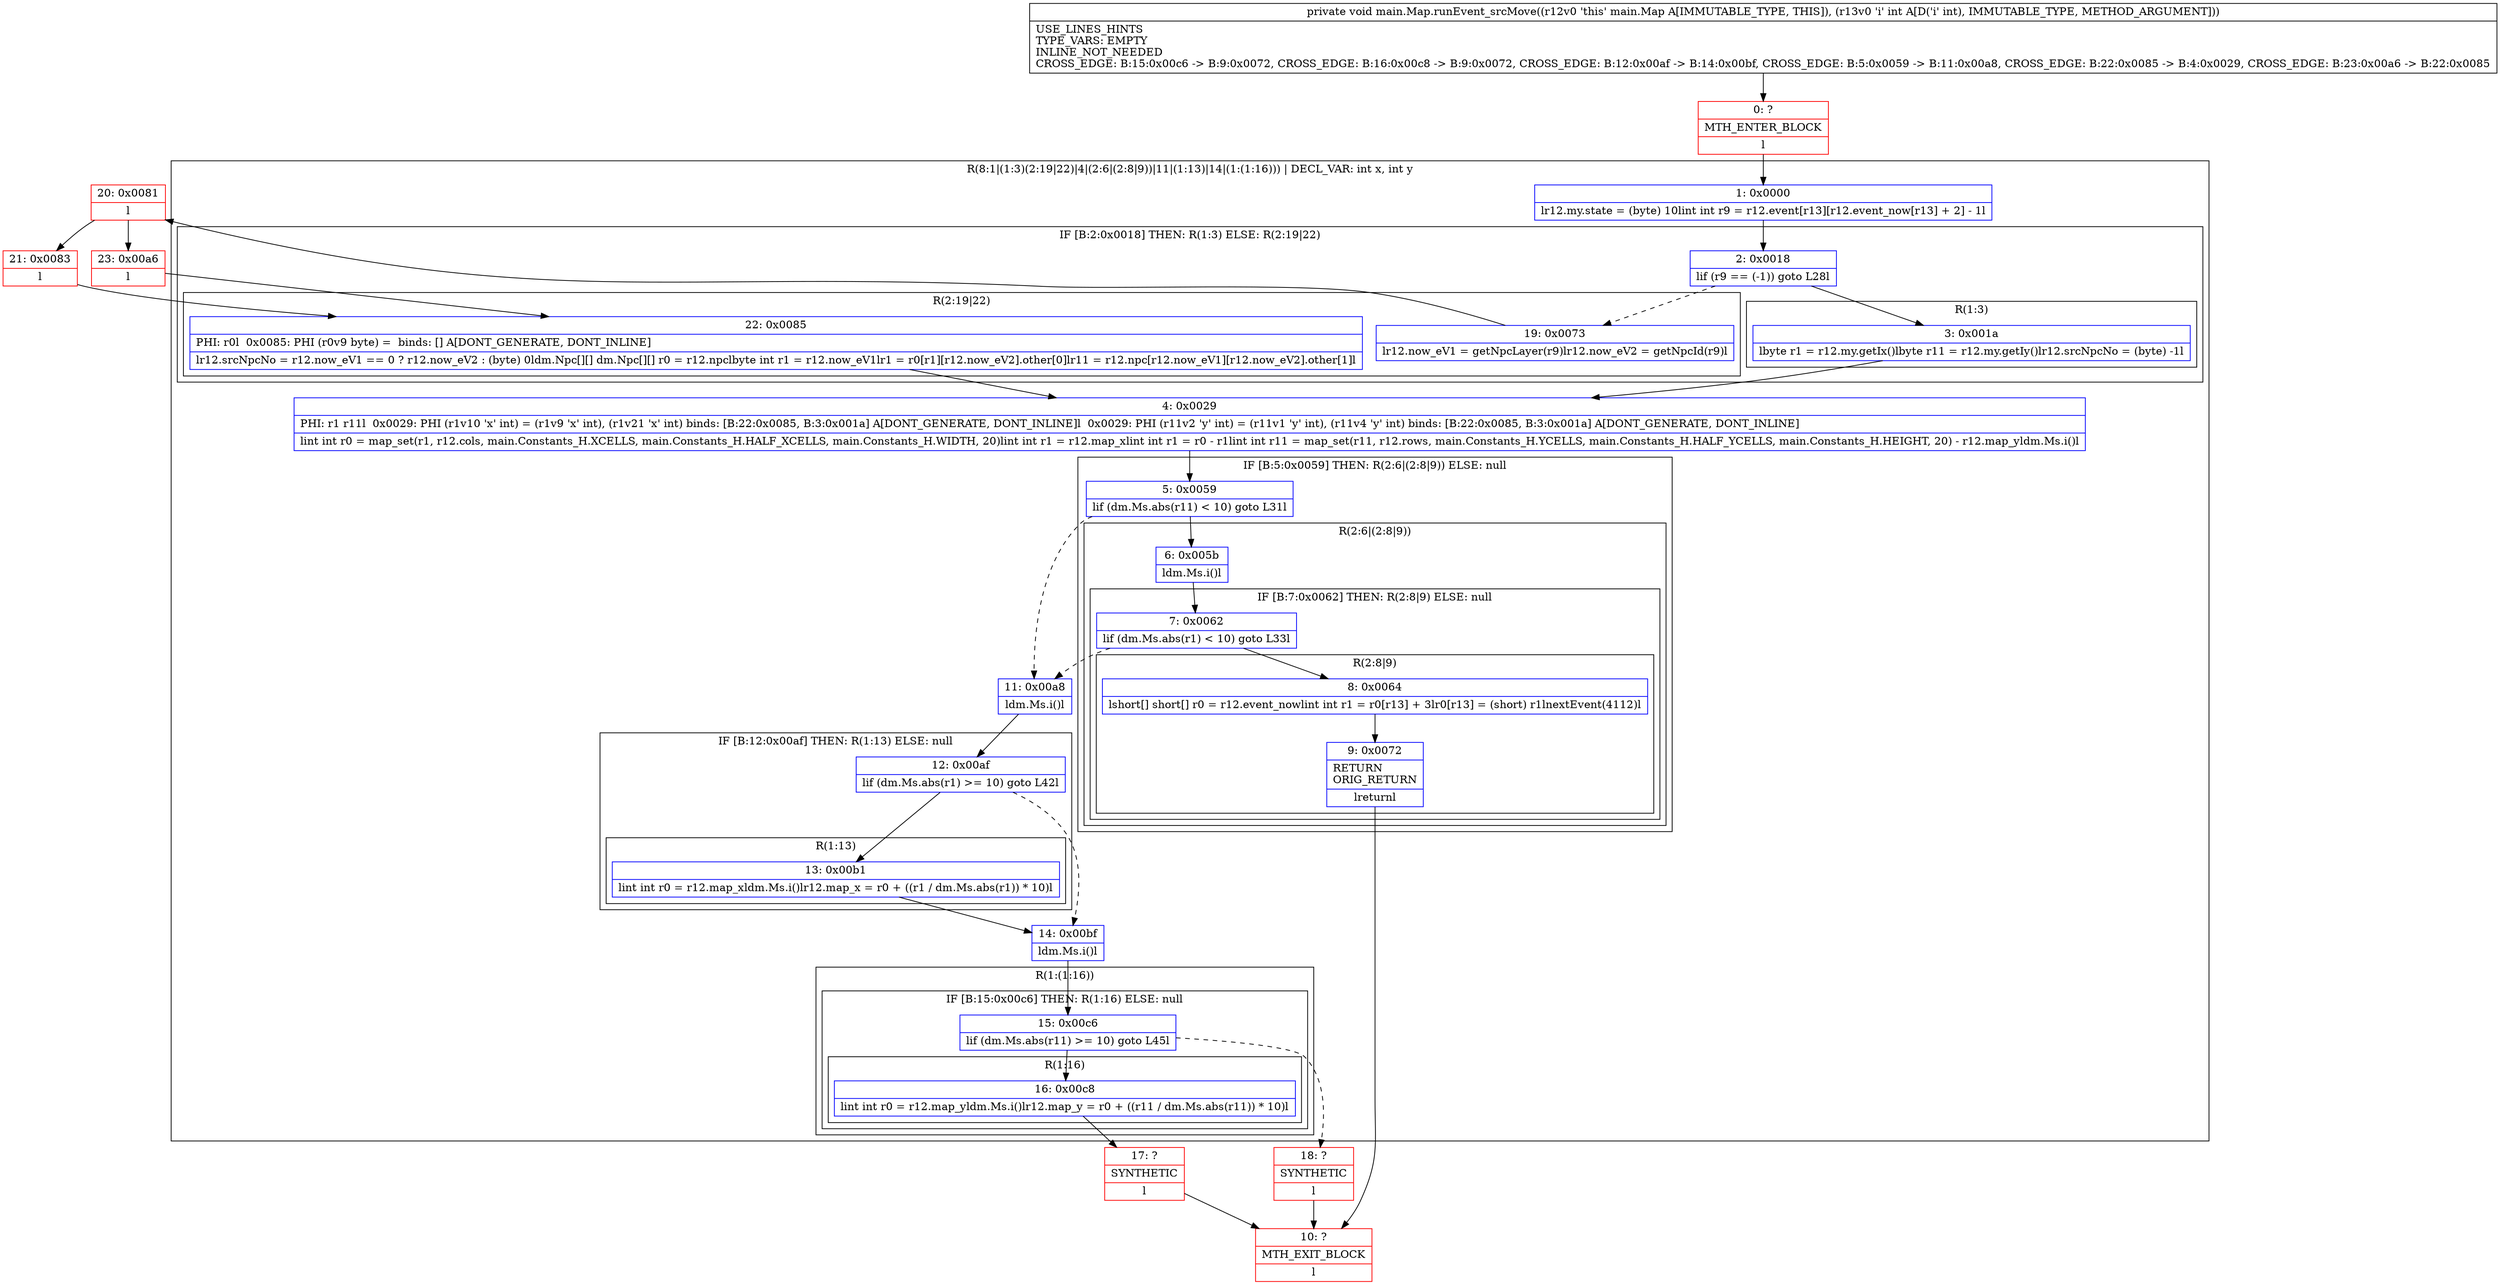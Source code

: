 digraph "CFG formain.Map.runEvent_srcMove(I)V" {
subgraph cluster_Region_1277760874 {
label = "R(8:1|(1:3)(2:19|22)|4|(2:6|(2:8|9))|11|(1:13)|14|(1:(1:16))) | DECL_VAR: int x, int y\l";
node [shape=record,color=blue];
Node_1 [shape=record,label="{1\:\ 0x0000|lr12.my.state = (byte) 10lint int r9 = r12.event[r13][r12.event_now[r13] + 2] \- 1l}"];
subgraph cluster_IfRegion_1729344237 {
label = "IF [B:2:0x0018] THEN: R(1:3) ELSE: R(2:19|22)";
node [shape=record,color=blue];
Node_2 [shape=record,label="{2\:\ 0x0018|lif (r9 == (\-1)) goto L28l}"];
subgraph cluster_Region_244119745 {
label = "R(1:3)";
node [shape=record,color=blue];
Node_3 [shape=record,label="{3\:\ 0x001a|lbyte r1 = r12.my.getIx()lbyte r11 = r12.my.getIy()lr12.srcNpcNo = (byte) \-1l}"];
}
subgraph cluster_Region_1802460423 {
label = "R(2:19|22)";
node [shape=record,color=blue];
Node_19 [shape=record,label="{19\:\ 0x0073|lr12.now_eV1 = getNpcLayer(r9)lr12.now_eV2 = getNpcId(r9)l}"];
Node_22 [shape=record,label="{22\:\ 0x0085|PHI: r0l  0x0085: PHI (r0v9 byte) =  binds: [] A[DONT_GENERATE, DONT_INLINE]\l|lr12.srcNpcNo = r12.now_eV1 == 0 ? r12.now_eV2 : (byte) 0ldm.Npc[][] dm.Npc[][] r0 = r12.npclbyte int r1 = r12.now_eV1lr1 = r0[r1][r12.now_eV2].other[0]lr11 = r12.npc[r12.now_eV1][r12.now_eV2].other[1]l}"];
}
}
Node_4 [shape=record,label="{4\:\ 0x0029|PHI: r1 r11l  0x0029: PHI (r1v10 'x' int) = (r1v9 'x' int), (r1v21 'x' int) binds: [B:22:0x0085, B:3:0x001a] A[DONT_GENERATE, DONT_INLINE]l  0x0029: PHI (r11v2 'y' int) = (r11v1 'y' int), (r11v4 'y' int) binds: [B:22:0x0085, B:3:0x001a] A[DONT_GENERATE, DONT_INLINE]\l|lint int r0 = map_set(r1, r12.cols, main.Constants_H.XCELLS, main.Constants_H.HALF_XCELLS, main.Constants_H.WIDTH, 20)lint int r1 = r12.map_xlint int r1 = r0 \- r1lint int r11 = map_set(r11, r12.rows, main.Constants_H.YCELLS, main.Constants_H.HALF_YCELLS, main.Constants_H.HEIGHT, 20) \- r12.map_yldm.Ms.i()l}"];
subgraph cluster_IfRegion_146881320 {
label = "IF [B:5:0x0059] THEN: R(2:6|(2:8|9)) ELSE: null";
node [shape=record,color=blue];
Node_5 [shape=record,label="{5\:\ 0x0059|lif (dm.Ms.abs(r11) \< 10) goto L31l}"];
subgraph cluster_Region_14237977 {
label = "R(2:6|(2:8|9))";
node [shape=record,color=blue];
Node_6 [shape=record,label="{6\:\ 0x005b|ldm.Ms.i()l}"];
subgraph cluster_IfRegion_168443455 {
label = "IF [B:7:0x0062] THEN: R(2:8|9) ELSE: null";
node [shape=record,color=blue];
Node_7 [shape=record,label="{7\:\ 0x0062|lif (dm.Ms.abs(r1) \< 10) goto L33l}"];
subgraph cluster_Region_1974662236 {
label = "R(2:8|9)";
node [shape=record,color=blue];
Node_8 [shape=record,label="{8\:\ 0x0064|lshort[] short[] r0 = r12.event_nowlint int r1 = r0[r13] + 3lr0[r13] = (short) r1lnextEvent(4112)l}"];
Node_9 [shape=record,label="{9\:\ 0x0072|RETURN\lORIG_RETURN\l|lreturnl}"];
}
}
}
}
Node_11 [shape=record,label="{11\:\ 0x00a8|ldm.Ms.i()l}"];
subgraph cluster_IfRegion_1886675273 {
label = "IF [B:12:0x00af] THEN: R(1:13) ELSE: null";
node [shape=record,color=blue];
Node_12 [shape=record,label="{12\:\ 0x00af|lif (dm.Ms.abs(r1) \>= 10) goto L42l}"];
subgraph cluster_Region_1642241317 {
label = "R(1:13)";
node [shape=record,color=blue];
Node_13 [shape=record,label="{13\:\ 0x00b1|lint int r0 = r12.map_xldm.Ms.i()lr12.map_x = r0 + ((r1 \/ dm.Ms.abs(r1)) * 10)l}"];
}
}
Node_14 [shape=record,label="{14\:\ 0x00bf|ldm.Ms.i()l}"];
subgraph cluster_Region_867469285 {
label = "R(1:(1:16))";
node [shape=record,color=blue];
subgraph cluster_IfRegion_1398872009 {
label = "IF [B:15:0x00c6] THEN: R(1:16) ELSE: null";
node [shape=record,color=blue];
Node_15 [shape=record,label="{15\:\ 0x00c6|lif (dm.Ms.abs(r11) \>= 10) goto L45l}"];
subgraph cluster_Region_5003973 {
label = "R(1:16)";
node [shape=record,color=blue];
Node_16 [shape=record,label="{16\:\ 0x00c8|lint int r0 = r12.map_yldm.Ms.i()lr12.map_y = r0 + ((r11 \/ dm.Ms.abs(r11)) * 10)l}"];
}
}
}
}
Node_0 [shape=record,color=red,label="{0\:\ ?|MTH_ENTER_BLOCK\l|l}"];
Node_10 [shape=record,color=red,label="{10\:\ ?|MTH_EXIT_BLOCK\l|l}"];
Node_17 [shape=record,color=red,label="{17\:\ ?|SYNTHETIC\l|l}"];
Node_18 [shape=record,color=red,label="{18\:\ ?|SYNTHETIC\l|l}"];
Node_20 [shape=record,color=red,label="{20\:\ 0x0081|l}"];
Node_21 [shape=record,color=red,label="{21\:\ 0x0083|l}"];
Node_23 [shape=record,color=red,label="{23\:\ 0x00a6|l}"];
MethodNode[shape=record,label="{private void main.Map.runEvent_srcMove((r12v0 'this' main.Map A[IMMUTABLE_TYPE, THIS]), (r13v0 'i' int A[D('i' int), IMMUTABLE_TYPE, METHOD_ARGUMENT]))  | USE_LINES_HINTS\lTYPE_VARS: EMPTY\lINLINE_NOT_NEEDED\lCROSS_EDGE: B:15:0x00c6 \-\> B:9:0x0072, CROSS_EDGE: B:16:0x00c8 \-\> B:9:0x0072, CROSS_EDGE: B:12:0x00af \-\> B:14:0x00bf, CROSS_EDGE: B:5:0x0059 \-\> B:11:0x00a8, CROSS_EDGE: B:22:0x0085 \-\> B:4:0x0029, CROSS_EDGE: B:23:0x00a6 \-\> B:22:0x0085\l}"];
MethodNode -> Node_0;
Node_1 -> Node_2;
Node_2 -> Node_3;
Node_2 -> Node_19[style=dashed];
Node_3 -> Node_4;
Node_19 -> Node_20;
Node_22 -> Node_4;
Node_4 -> Node_5;
Node_5 -> Node_6;
Node_5 -> Node_11[style=dashed];
Node_6 -> Node_7;
Node_7 -> Node_8;
Node_7 -> Node_11[style=dashed];
Node_8 -> Node_9;
Node_9 -> Node_10;
Node_11 -> Node_12;
Node_12 -> Node_13;
Node_12 -> Node_14[style=dashed];
Node_13 -> Node_14;
Node_14 -> Node_15;
Node_15 -> Node_16;
Node_15 -> Node_18[style=dashed];
Node_16 -> Node_17;
Node_0 -> Node_1;
Node_17 -> Node_10;
Node_18 -> Node_10;
Node_20 -> Node_21;
Node_20 -> Node_23;
Node_21 -> Node_22;
Node_23 -> Node_22;
}

